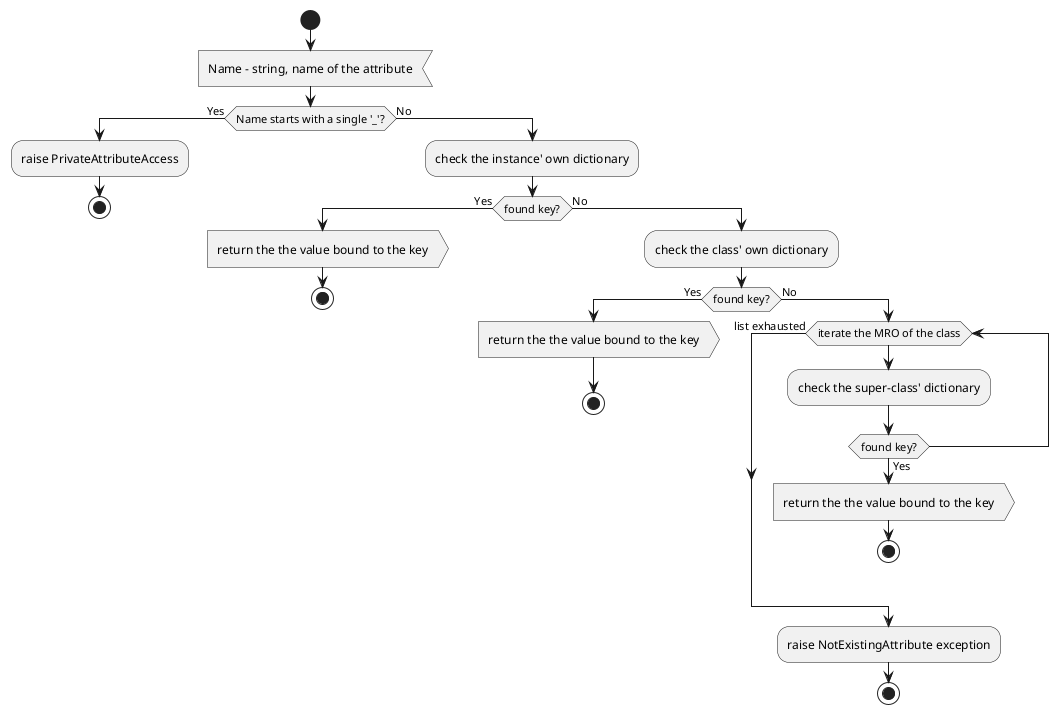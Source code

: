@startuml protected_instance_getattr

start

:Name - string, name of the attribute<

if (Name starts with a single '_'?) then (Yes)
    :raise PrivateAttributeAccess;
    
    stop
else (No)
    :check the instance' own dictionary;

    if (found key?) then (Yes)
        :return the the value bound to the key>
        
        stop
    else (No)
        :check the class' own dictionary;
        
        if (found key?) then (Yes)
            :return the the value bound to the key>
            
            stop
        else (No)
            while (iterate the MRO of the class)
                :check the super-class' dictionary;
                
                if (found key?) then (Yes)
                    :return the the value bound to the key>
                    
                    stop
                endif
            end while (list exhausted)
            
            :raise NotExistingAttribute exception;
            
            stop
        endif
    endif
endif

@enduml